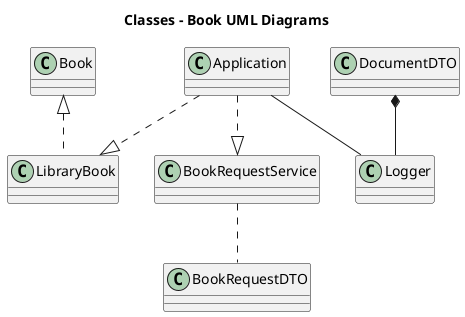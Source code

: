 @startuml

title Classes - Book UML Diagrams


class LibraryBook {
}

class Book {
}

Book <|.. LibraryBook

class Logger {
}

DocumentDTO *-- Logger

class DocumentDTO {
}

class BookRequestDTO {
}

BookRequestService .. BookRequestDTO

class BookRequestService {
}

class Application {
}

Application -- Logger
Application ..|> LibraryBook
Application ..|> BookRequestService

@enduml